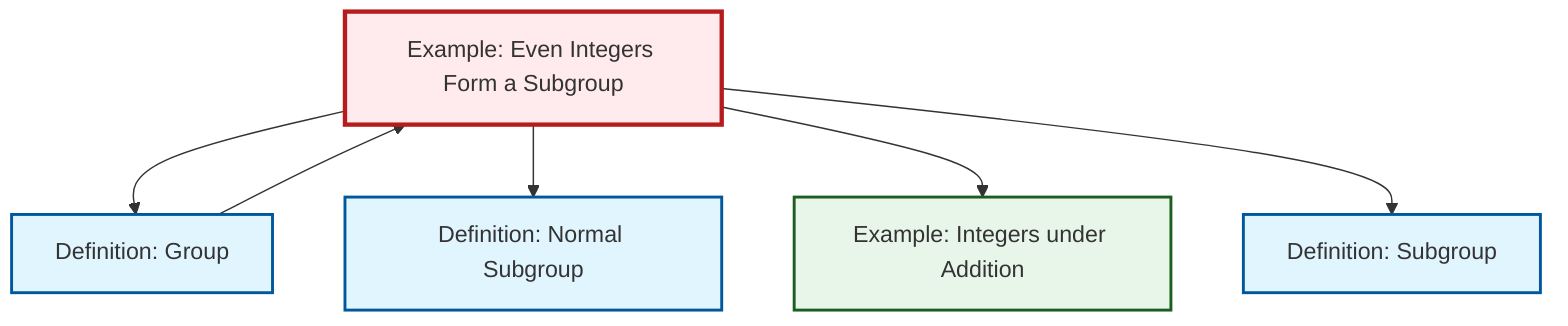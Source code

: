 graph TD
    classDef definition fill:#e1f5fe,stroke:#01579b,stroke-width:2px
    classDef theorem fill:#f3e5f5,stroke:#4a148c,stroke-width:2px
    classDef axiom fill:#fff3e0,stroke:#e65100,stroke-width:2px
    classDef example fill:#e8f5e9,stroke:#1b5e20,stroke-width:2px
    classDef current fill:#ffebee,stroke:#b71c1c,stroke-width:3px
    ex-integers-addition["Example: Integers under Addition"]:::example
    def-subgroup["Definition: Subgroup"]:::definition
    ex-even-integers-subgroup["Example: Even Integers Form a Subgroup"]:::example
    def-group["Definition: Group"]:::definition
    def-normal-subgroup["Definition: Normal Subgroup"]:::definition
    ex-even-integers-subgroup --> def-group
    def-group --> ex-even-integers-subgroup
    ex-even-integers-subgroup --> def-normal-subgroup
    ex-even-integers-subgroup --> ex-integers-addition
    ex-even-integers-subgroup --> def-subgroup
    class ex-even-integers-subgroup current